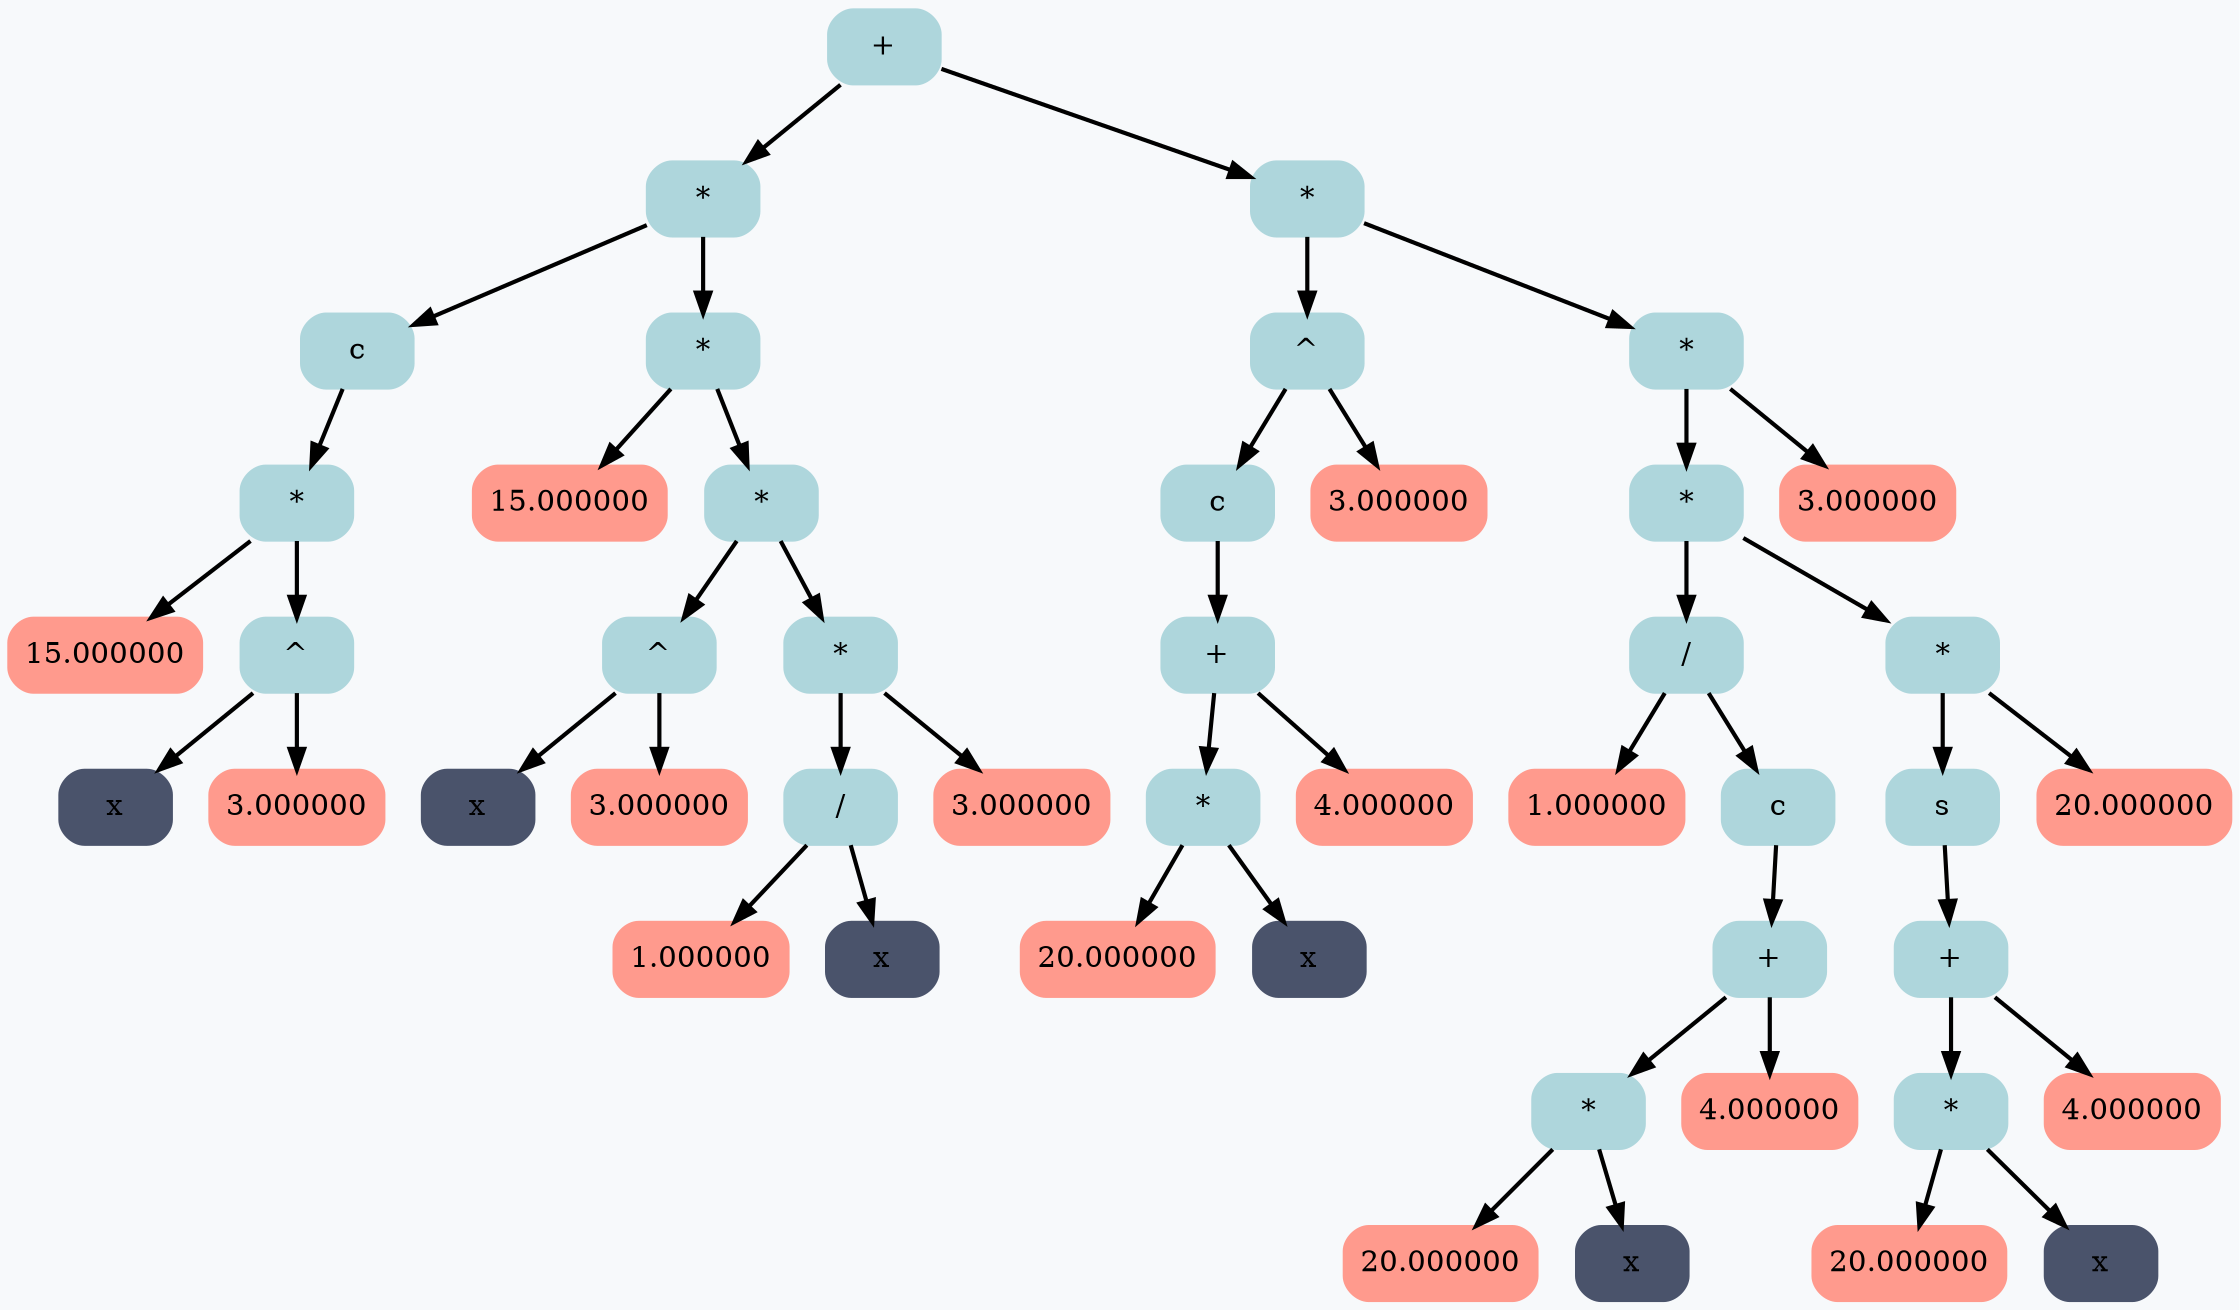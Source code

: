 digraph G {
	rankdir = HR;
	bgcolor="#F7F9FB"
	 node0x5030000013f0 [shape=Mrecord; style=filled; color="#aed6dc"; label =  "+ " ];
	 node0x5030000013f0 -> node0x5030000013c0 [ style=bold; weight=1000; ];
	 node0x5030000013f0 -> node0x503000000d30 [ style=bold; weight=1000; ];
	 node0x5030000013c0 [shape=Mrecord; style=filled; color="#aed6dc"; label =  "* " ];
	 node0x5030000013c0 -> node0x503000001390 [ style=bold; weight=1000; ];
	 node0x5030000013c0 -> node0x503000001150 [ style=bold; weight=1000; ];
	 node0x503000001390 [shape=Mrecord; style=filled; color="#aed6dc"; label =  "c " ];
	 node0x503000001390 -> node0x503000001360 [ style=bold; weight=1000; ];
	 node0x503000001360 [shape=Mrecord; style=filled; color="#aed6dc"; label =  "* " ];
	 node0x503000001360 -> node0x503000001330 [ style=bold; weight=1000; ];
	 node0x503000001360 -> node0x503000001300 [ style=bold; weight=1000; ];
	 node0x503000001330 [shape=Mrecord; style=filled; color="#ff9a8d"; label =  "15.000000 " ];
	 node0x503000001300 [shape=Mrecord; style=filled; color="#aed6dc"; label =  "^ " ];
	 node0x503000001300 -> node0x5030000012d0 [ style=bold; weight=1000; ];
	 node0x503000001300 -> node0x5030000012a0 [ style=bold; weight=1000; ];
	 node0x5030000012d0 [shape=Mrecord; style=filled; color="#4a536b"; label =  "x " ];
	 node0x5030000012a0 [shape=Mrecord; style=filled; color="#ff9a8d"; label =  "3.000000 " ];
	 node0x503000001150 [shape=Mrecord; style=filled; color="#aed6dc"; label =  "* " ];
	 node0x503000001150 -> node0x503000001120 [ style=bold; weight=1000; ];
	 node0x503000001150 -> node0x5030000010f0 [ style=bold; weight=1000; ];
	 node0x503000001120 [shape=Mrecord; style=filled; color="#ff9a8d"; label =  "15.000000 " ];
	 node0x5030000010f0 [shape=Mrecord; style=filled; color="#aed6dc"; label =  "* " ];
	 node0x5030000010f0 -> node0x5030000010c0 [ style=bold; weight=1000; ];
	 node0x5030000010f0 -> node0x503000001000 [ style=bold; weight=1000; ];
	 node0x5030000010c0 [shape=Mrecord; style=filled; color="#aed6dc"; label =  "^ " ];
	 node0x5030000010c0 -> node0x503000001090 [ style=bold; weight=1000; ];
	 node0x5030000010c0 -> node0x503000001060 [ style=bold; weight=1000; ];
	 node0x503000001090 [shape=Mrecord; style=filled; color="#4a536b"; label =  "x " ];
	 node0x503000001060 [shape=Mrecord; style=filled; color="#ff9a8d"; label =  "3.000000 " ];
	 node0x503000001000 [shape=Mrecord; style=filled; color="#aed6dc"; label =  "* " ];
	 node0x503000001000 -> node0x503000000fa0 [ style=bold; weight=1000; ];
	 node0x503000001000 -> node0x503000000ee0 [ style=bold; weight=1000; ];
	 node0x503000000fa0 [shape=Mrecord; style=filled; color="#aed6dc"; label =  "/ " ];
	 node0x503000000fa0 -> node0x503000000f70 [ style=bold; weight=1000; ];
	 node0x503000000fa0 -> node0x503000000f40 [ style=bold; weight=1000; ];
	 node0x503000000f70 [shape=Mrecord; style=filled; color="#ff9a8d"; label =  "1.000000 " ];
	 node0x503000000f40 [shape=Mrecord; style=filled; color="#4a536b"; label =  "x " ];
	 node0x503000000ee0 [shape=Mrecord; style=filled; color="#ff9a8d"; label =  "3.000000 " ];
	 node0x503000000d30 [shape=Mrecord; style=filled; color="#aed6dc"; label =  "* " ];
	 node0x503000000d30 -> node0x503000000d00 [ style=bold; weight=1000; ];
	 node0x503000000d30 -> node0x503000000b50 [ style=bold; weight=1000; ];
	 node0x503000000d00 [shape=Mrecord; style=filled; color="#aed6dc"; label =  "^ " ];
	 node0x503000000d00 -> node0x503000000cd0 [ style=bold; weight=1000; ];
	 node0x503000000d00 -> node0x503000000bb0 [ style=bold; weight=1000; ];
	 node0x503000000cd0 [shape=Mrecord; style=filled; color="#aed6dc"; label =  "c " ];
	 node0x503000000cd0 -> node0x503000000ca0 [ style=bold; weight=1000; ];
	 node0x503000000ca0 [shape=Mrecord; style=filled; color="#aed6dc"; label =  "+ " ];
	 node0x503000000ca0 -> node0x503000000c70 [ style=bold; weight=1000; ];
	 node0x503000000ca0 -> node0x503000000be0 [ style=bold; weight=1000; ];
	 node0x503000000c70 [shape=Mrecord; style=filled; color="#aed6dc"; label =  "* " ];
	 node0x503000000c70 -> node0x503000000c40 [ style=bold; weight=1000; ];
	 node0x503000000c70 -> node0x503000000c10 [ style=bold; weight=1000; ];
	 node0x503000000c40 [shape=Mrecord; style=filled; color="#ff9a8d"; label =  "20.000000 " ];
	 node0x503000000c10 [shape=Mrecord; style=filled; color="#4a536b"; label =  "x " ];
	 node0x503000000be0 [shape=Mrecord; style=filled; color="#ff9a8d"; label =  "4.000000 " ];
	 node0x503000000bb0 [shape=Mrecord; style=filled; color="#ff9a8d"; label =  "3.000000 " ];
	 node0x503000000b50 [shape=Mrecord; style=filled; color="#aed6dc"; label =  "* " ];
	 node0x503000000b50 -> node0x503000000b20 [ style=bold; weight=1000; ];
	 node0x503000000b50 -> node0x503000000670 [ style=bold; weight=1000; ];
	 node0x503000000b20 [shape=Mrecord; style=filled; color="#aed6dc"; label =  "* " ];
	 node0x503000000b20 -> node0x503000000af0 [ style=bold; weight=1000; ];
	 node0x503000000b20 -> node0x503000000970 [ style=bold; weight=1000; ];
	 node0x503000000af0 [shape=Mrecord; style=filled; color="#aed6dc"; label =  "/ " ];
	 node0x503000000af0 -> node0x503000000ac0 [ style=bold; weight=1000; ];
	 node0x503000000af0 -> node0x503000000a90 [ style=bold; weight=1000; ];
	 node0x503000000ac0 [shape=Mrecord; style=filled; color="#ff9a8d"; label =  "1.000000 " ];
	 node0x503000000a90 [shape=Mrecord; style=filled; color="#aed6dc"; label =  "c " ];
	 node0x503000000a90 -> node0x503000000a60 [ style=bold; weight=1000; ];
	 node0x503000000a60 [shape=Mrecord; style=filled; color="#aed6dc"; label =  "+ " ];
	 node0x503000000a60 -> node0x503000000a30 [ style=bold; weight=1000; ];
	 node0x503000000a60 -> node0x5030000009a0 [ style=bold; weight=1000; ];
	 node0x503000000a30 [shape=Mrecord; style=filled; color="#aed6dc"; label =  "* " ];
	 node0x503000000a30 -> node0x503000000a00 [ style=bold; weight=1000; ];
	 node0x503000000a30 -> node0x5030000009d0 [ style=bold; weight=1000; ];
	 node0x503000000a00 [shape=Mrecord; style=filled; color="#ff9a8d"; label =  "20.000000 " ];
	 node0x5030000009d0 [shape=Mrecord; style=filled; color="#4a536b"; label =  "x " ];
	 node0x5030000009a0 [shape=Mrecord; style=filled; color="#ff9a8d"; label =  "4.000000 " ];
	 node0x503000000970 [shape=Mrecord; style=filled; color="#aed6dc"; label =  "* " ];
	 node0x503000000970 -> node0x503000000940 [ style=bold; weight=1000; ];
	 node0x503000000970 -> node0x503000001510 [ style=bold; weight=1000; ];
	 node0x503000000940 [shape=Mrecord; style=filled; color="#aed6dc"; label =  "s " ];
	 node0x503000000940 -> node0x503000000910 [ style=bold; weight=1000; ];
	 node0x503000000910 [shape=Mrecord; style=filled; color="#aed6dc"; label =  "+ " ];
	 node0x503000000910 -> node0x5030000008e0 [ style=bold; weight=1000; ];
	 node0x503000000910 -> node0x503000000850 [ style=bold; weight=1000; ];
	 node0x5030000008e0 [shape=Mrecord; style=filled; color="#aed6dc"; label =  "* " ];
	 node0x5030000008e0 -> node0x5030000008b0 [ style=bold; weight=1000; ];
	 node0x5030000008e0 -> node0x503000000880 [ style=bold; weight=1000; ];
	 node0x5030000008b0 [shape=Mrecord; style=filled; color="#ff9a8d"; label =  "20.000000 " ];
	 node0x503000000880 [shape=Mrecord; style=filled; color="#4a536b"; label =  "x " ];
	 node0x503000000850 [shape=Mrecord; style=filled; color="#ff9a8d"; label =  "4.000000 " ];
	 node0x503000001510 [shape=Mrecord; style=filled; color="#ff9a8d"; label =  "20.000000 " ];
	 node0x503000000670 [shape=Mrecord; style=filled; color="#ff9a8d"; label =  "3.000000 " ];
}
